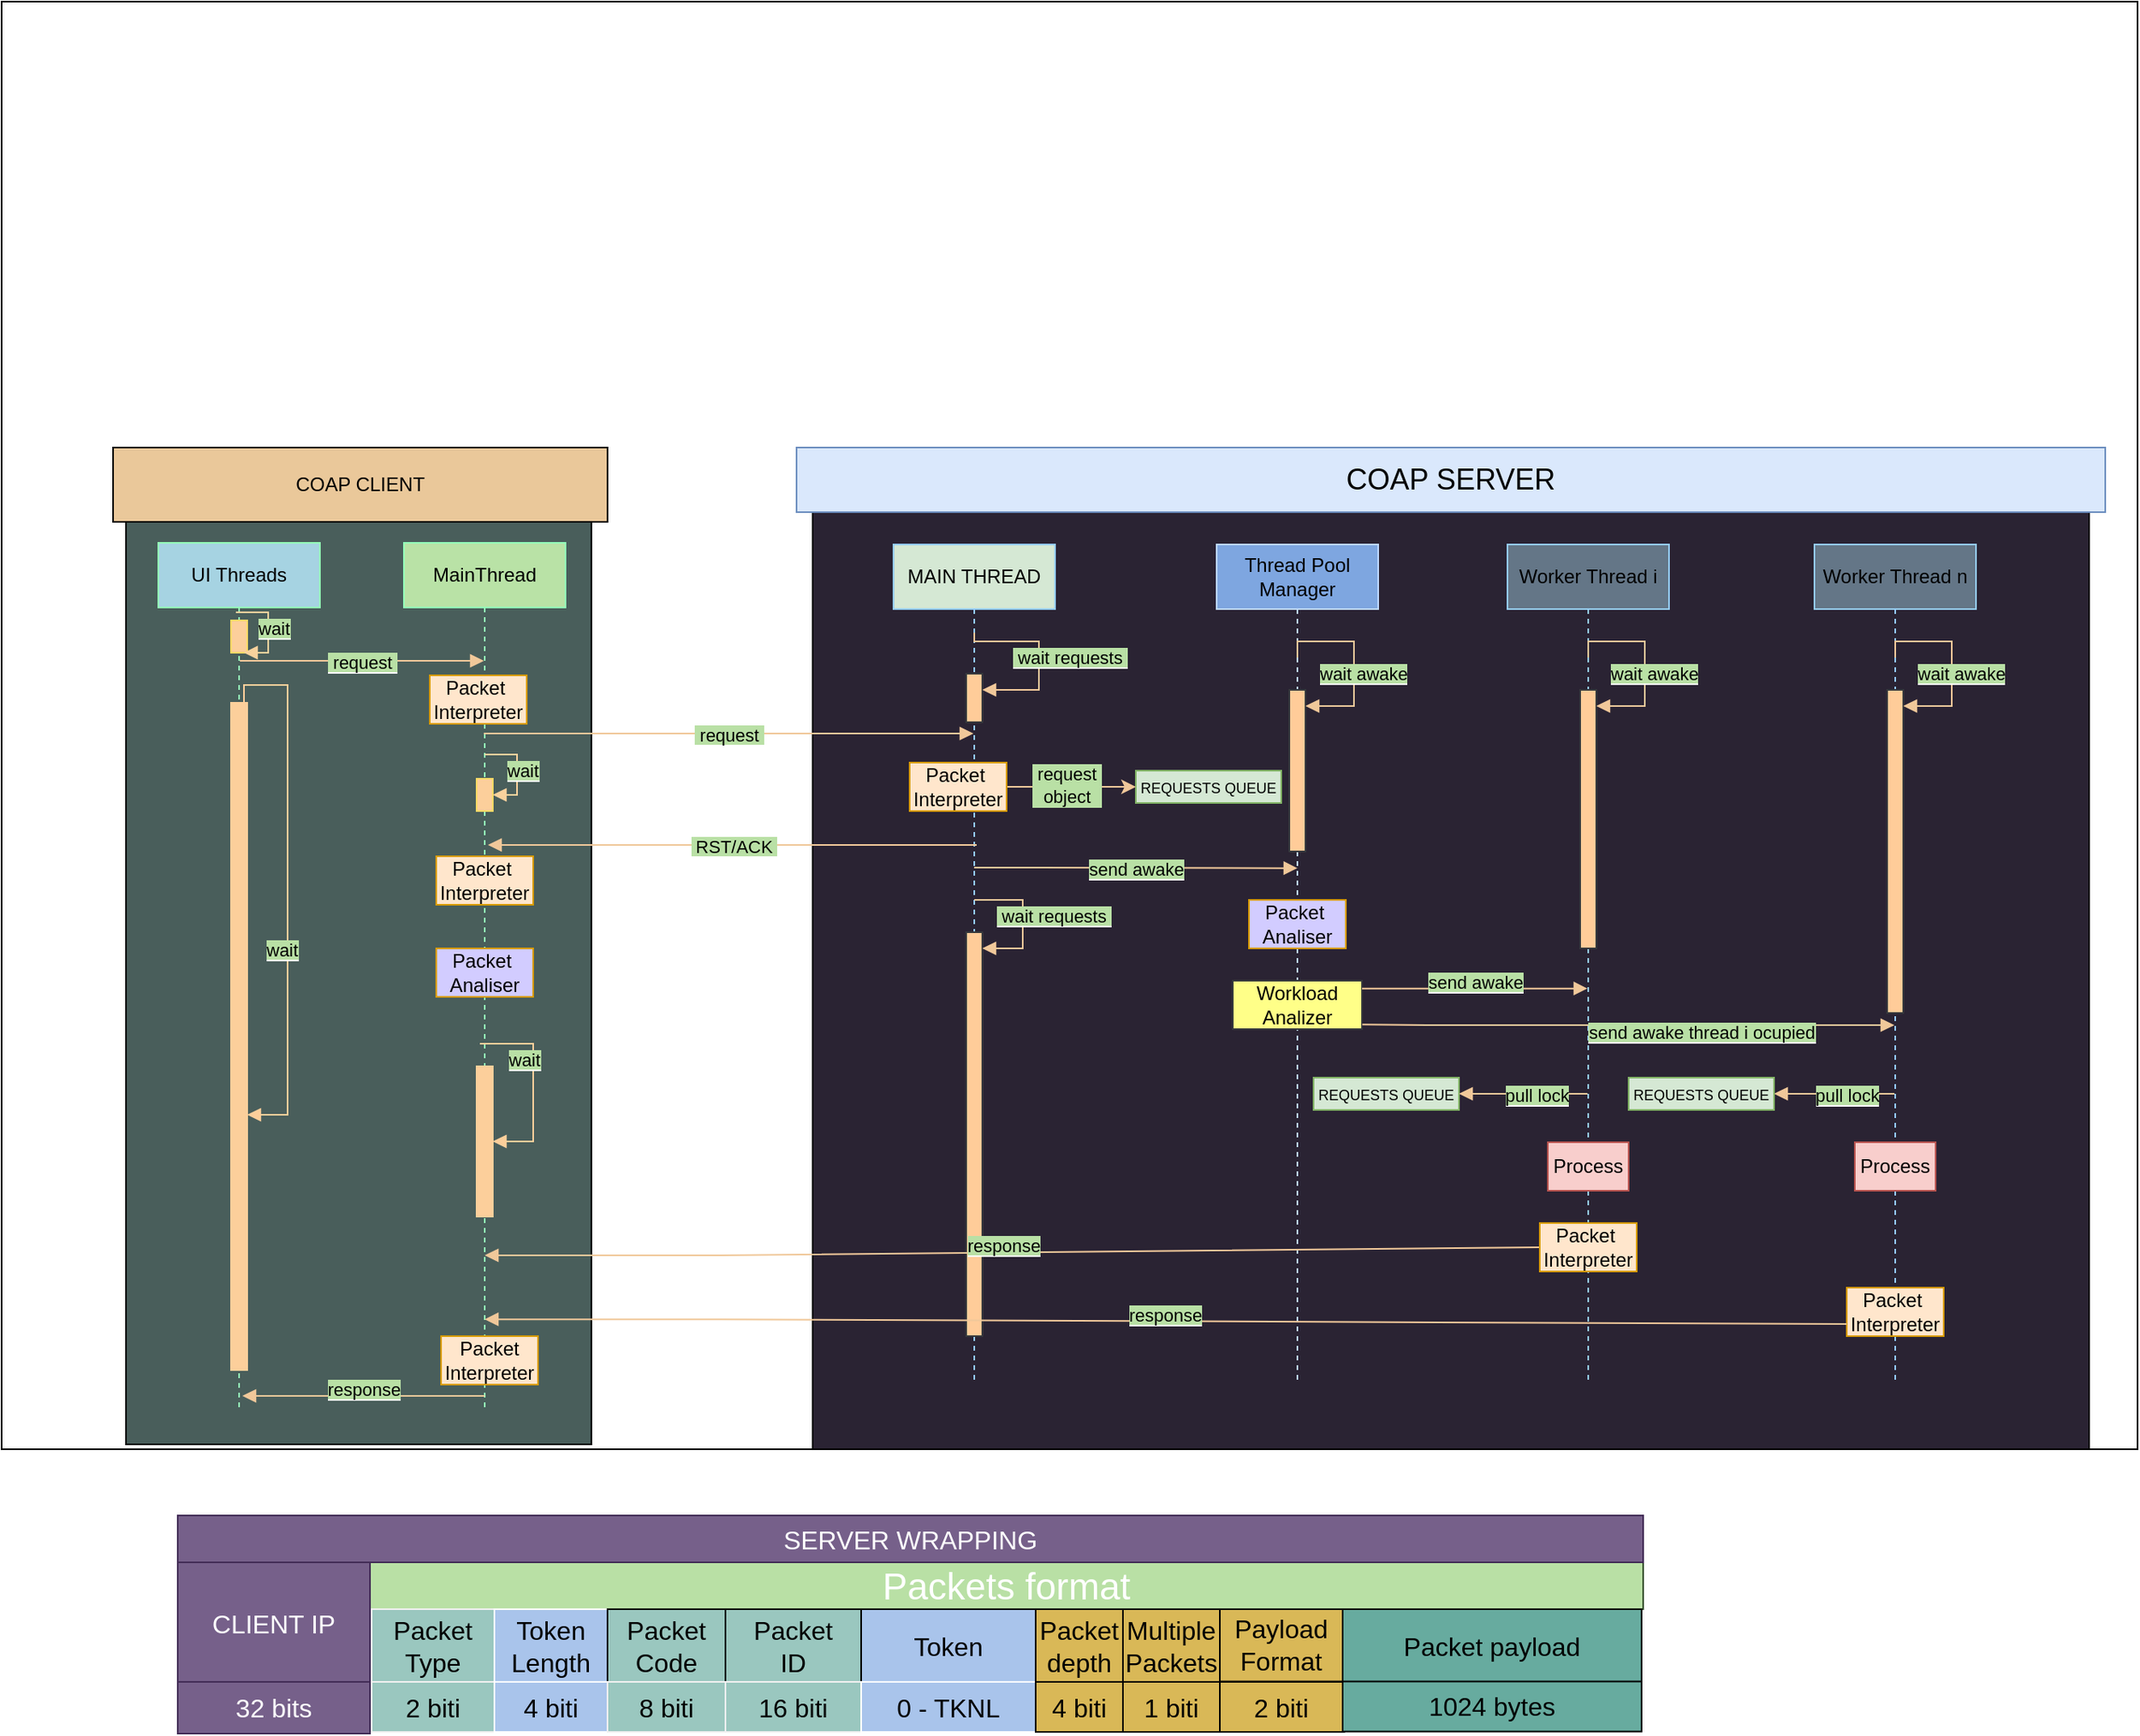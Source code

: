 <mxfile version="22.0.3" type="device">
  <diagram name="Page-1" id="2YBvvXClWsGukQMizWep">
    <mxGraphModel dx="2045" dy="1794" grid="0" gridSize="10" guides="1" tooltips="1" connect="1" arrows="1" fold="1" page="1" pageScale="1" pageWidth="850" pageHeight="1100" math="0" shadow="0">
      <root>
        <mxCell id="0" />
        <mxCell id="1" parent="0" />
        <mxCell id="6kbEfd7pB--qjmriXDOf-19" value="" style="rounded=0;whiteSpace=wrap;html=1;" parent="1" vertex="1">
          <mxGeometry x="-366" y="-163" width="1322" height="896" as="geometry" />
        </mxCell>
        <mxCell id="bfkDFO_SThVbLGaq-HxU-64" value="" style="html=1;whiteSpace=wrap;fillColor=#495E5B;" parent="1" vertex="1">
          <mxGeometry x="-289" y="153" width="288" height="577" as="geometry" />
        </mxCell>
        <mxCell id="bfkDFO_SThVbLGaq-HxU-4" value="" style="rounded=0;whiteSpace=wrap;html=1;fillColor=#2A2333;strokeColor=default;" parent="1" vertex="1">
          <mxGeometry x="136" y="113" width="790" height="620" as="geometry" />
        </mxCell>
        <mxCell id="bfkDFO_SThVbLGaq-HxU-5" value="&lt;font color=&quot;#030303&quot; style=&quot;font-size: 18px;&quot;&gt;COAP SERVER&lt;/font&gt;" style="rounded=0;whiteSpace=wrap;html=1;fillColor=#dae8fc;strokeColor=#6c8ebf;" parent="1" vertex="1">
          <mxGeometry x="126" y="113" width="810" height="40" as="geometry" />
        </mxCell>
        <mxCell id="bfkDFO_SThVbLGaq-HxU-9" value="MAIN THREAD" style="shape=umlLifeline;perimeter=lifelinePerimeter;whiteSpace=wrap;html=1;container=1;dropTarget=0;collapsible=0;recursiveResize=0;outlineConnect=0;portConstraint=eastwest;newEdgeStyle={&quot;curved&quot;:0,&quot;rounded&quot;:0};fillColor=#D5E8D4;strokeColor=#95CCFF;fontColor=#000000;" parent="1" vertex="1">
          <mxGeometry x="186" y="173" width="100" height="520" as="geometry" />
        </mxCell>
        <mxCell id="bfkDFO_SThVbLGaq-HxU-12" value="" style="html=1;points=[[0,0,0,0,5],[0,1,0,0,-5],[1,0,0,0,5],[1,1,0,0,-5]];perimeter=orthogonalPerimeter;outlineConnect=0;targetShapes=umlLifeline;portConstraint=eastwest;newEdgeStyle={&quot;curved&quot;:0,&quot;rounded&quot;:0};fillColor=#ffcc99;strokeColor=#36393d;" parent="bfkDFO_SThVbLGaq-HxU-9" vertex="1">
          <mxGeometry x="45" y="80" width="10" height="30" as="geometry" />
        </mxCell>
        <mxCell id="bfkDFO_SThVbLGaq-HxU-13" value="&lt;span style=&quot;background-color: rgb(185, 224, 165);&quot;&gt;&lt;font color=&quot;#000000&quot;&gt;&amp;nbsp;wait requests&amp;nbsp;&lt;/font&gt;&lt;/span&gt;" style="html=1;align=left;spacingLeft=2;endArrow=block;rounded=0;edgeStyle=orthogonalEdgeStyle;curved=0;rounded=0;exitX=0.5;exitY=0.105;exitDx=0;exitDy=0;exitPerimeter=0;strokeColor=#F0C89A;" parent="bfkDFO_SThVbLGaq-HxU-9" source="bfkDFO_SThVbLGaq-HxU-9" target="bfkDFO_SThVbLGaq-HxU-12" edge="1">
          <mxGeometry x="-0.54" y="-10" relative="1" as="geometry">
            <mxPoint x="60" y="60" as="sourcePoint" />
            <Array as="points">
              <mxPoint x="90" y="60" />
              <mxPoint x="90" y="90" />
            </Array>
            <mxPoint as="offset" />
          </mxGeometry>
        </mxCell>
        <mxCell id="bfkDFO_SThVbLGaq-HxU-59" value="" style="html=1;points=[[0,0,0,0,5],[0,1,0,0,-5],[1,0,0,0,5],[1,1,0,0,-5]];perimeter=orthogonalPerimeter;outlineConnect=0;targetShapes=umlLifeline;portConstraint=eastwest;newEdgeStyle={&quot;curved&quot;:0,&quot;rounded&quot;:0};fillColor=#ffcc99;strokeColor=#36393d;" parent="bfkDFO_SThVbLGaq-HxU-9" vertex="1">
          <mxGeometry x="45" y="240" width="10" height="250" as="geometry" />
        </mxCell>
        <mxCell id="bfkDFO_SThVbLGaq-HxU-60" value="&lt;span style=&quot;background-color: rgb(185, 224, 165);&quot;&gt;&lt;font color=&quot;#000000&quot;&gt;&amp;nbsp;wait requests&amp;nbsp;&lt;/font&gt;&lt;/span&gt;" style="html=1;align=left;spacingLeft=2;endArrow=block;rounded=0;edgeStyle=orthogonalEdgeStyle;curved=0;rounded=0;fillColor=#ffcc99;strokeColor=#F0C89A;" parent="bfkDFO_SThVbLGaq-HxU-9" target="bfkDFO_SThVbLGaq-HxU-59" edge="1">
          <mxGeometry x="-0.765" y="-10" relative="1" as="geometry">
            <mxPoint x="50" y="220" as="sourcePoint" />
            <Array as="points">
              <mxPoint x="80" y="250" />
            </Array>
            <mxPoint as="offset" />
          </mxGeometry>
        </mxCell>
        <mxCell id="bfkDFO_SThVbLGaq-HxU-15" value="&lt;font color=&quot;#000000&quot;&gt;MainThread&lt;/font&gt;" style="shape=umlLifeline;perimeter=lifelinePerimeter;whiteSpace=wrap;html=1;container=1;dropTarget=0;collapsible=0;recursiveResize=0;outlineConnect=0;portConstraint=eastwest;newEdgeStyle={&quot;curved&quot;:0,&quot;rounded&quot;:0};fillColor=#b9e2a6;strokeColor=#94ffb8;" parent="1" vertex="1">
          <mxGeometry x="-117" y="172" width="100" height="538" as="geometry" />
        </mxCell>
        <mxCell id="bfkDFO_SThVbLGaq-HxU-68" value="" style="html=1;points=[[0,0,0,0,5],[0,1,0,0,-5],[1,0,0,0,5],[1,1,0,0,-5]];perimeter=orthogonalPerimeter;outlineConnect=0;targetShapes=umlLifeline;portConstraint=eastwest;newEdgeStyle={&quot;curved&quot;:0,&quot;rounded&quot;:0};strokeColor=#fccf9b;fillColor=#fccf9b;" parent="bfkDFO_SThVbLGaq-HxU-15" vertex="1">
          <mxGeometry x="45" y="324" width="10" height="93" as="geometry" />
        </mxCell>
        <mxCell id="bfkDFO_SThVbLGaq-HxU-69" value="&lt;span style=&quot;background-color: rgb(185, 224, 165);&quot;&gt;&lt;font color=&quot;#000000&quot;&gt;wait&lt;/font&gt;&lt;/span&gt;" style="html=1;align=left;spacingLeft=2;endArrow=block;rounded=0;edgeStyle=orthogonalEdgeStyle;curved=0;rounded=0;strokeColor=#fccf9b;" parent="bfkDFO_SThVbLGaq-HxU-15" target="bfkDFO_SThVbLGaq-HxU-68" edge="1">
          <mxGeometry x="-0.765" y="-10" relative="1" as="geometry">
            <mxPoint x="47" y="310" as="sourcePoint" />
            <Array as="points">
              <mxPoint x="50" y="310" />
              <mxPoint x="80" y="310" />
              <mxPoint x="80" y="410" />
            </Array>
            <mxPoint as="offset" />
          </mxGeometry>
        </mxCell>
        <mxCell id="bfkDFO_SThVbLGaq-HxU-16" value="&lt;span style=&quot;background-color: rgb(185, 224, 165);&quot;&gt;&lt;font color=&quot;#000000&quot;&gt;&amp;nbsp;request&amp;nbsp;&lt;/font&gt;&lt;/span&gt;" style="html=1;verticalAlign=bottom;endArrow=block;curved=0;rounded=0;strokeColor=#F0C89A;" parent="1" edge="1">
          <mxGeometry x="0.002" y="-10" width="80" relative="1" as="geometry">
            <mxPoint x="-67.553" y="290" as="sourcePoint" />
            <mxPoint x="235.5" y="290" as="targetPoint" />
            <Array as="points">
              <mxPoint x="-1" y="290" />
              <mxPoint x="39" y="290" />
            </Array>
            <mxPoint as="offset" />
          </mxGeometry>
        </mxCell>
        <mxCell id="bfkDFO_SThVbLGaq-HxU-18" value="&lt;font style=&quot;font-size: 9px;&quot;&gt;REQUESTS QUEUE&lt;/font&gt;" style="rounded=0;whiteSpace=wrap;html=1;fillColor=#d5e8d4;strokeColor=#82b366;fontColor=#000000;" parent="1" vertex="1">
          <mxGeometry x="336" y="313" width="90" height="20" as="geometry" />
        </mxCell>
        <mxCell id="bfkDFO_SThVbLGaq-HxU-21" value="&lt;font color=&quot;#000000&quot;&gt;Thread Pool&lt;br&gt;Manager&lt;/font&gt;" style="shape=umlLifeline;perimeter=lifelinePerimeter;whiteSpace=wrap;html=1;container=1;dropTarget=0;collapsible=0;recursiveResize=0;outlineConnect=0;portConstraint=eastwest;newEdgeStyle={&quot;curved&quot;:0,&quot;rounded&quot;:0};fillColor=#7EA6E0;fontColor=#ffffff;strokeColor=#bdd8ff;" parent="1" vertex="1">
          <mxGeometry x="386" y="173" width="100" height="520" as="geometry" />
        </mxCell>
        <mxCell id="bfkDFO_SThVbLGaq-HxU-24" value="" style="html=1;points=[[0,0,0,0,5],[0,1,0,0,-5],[1,0,0,0,5],[1,1,0,0,-5]];perimeter=orthogonalPerimeter;outlineConnect=0;targetShapes=umlLifeline;portConstraint=eastwest;newEdgeStyle={&quot;curved&quot;:0,&quot;rounded&quot;:0};fillColor=#ffcc99;strokeColor=#36393d;" parent="bfkDFO_SThVbLGaq-HxU-21" vertex="1">
          <mxGeometry x="45" y="90" width="10" height="100" as="geometry" />
        </mxCell>
        <mxCell id="bfkDFO_SThVbLGaq-HxU-25" value="&lt;font style=&quot;background-color: rgb(185, 224, 165);&quot; color=&quot;#000000&quot;&gt;wait awake&lt;/font&gt;" style="html=1;align=left;spacingLeft=2;endArrow=block;rounded=0;edgeStyle=orthogonalEdgeStyle;curved=0;rounded=0;fillColor=#ffcc99;strokeColor=#F0C89A;" parent="bfkDFO_SThVbLGaq-HxU-21" target="bfkDFO_SThVbLGaq-HxU-24" edge="1">
          <mxGeometry x="-1" y="-14" relative="1" as="geometry">
            <mxPoint x="50" y="70" as="sourcePoint" />
            <Array as="points">
              <mxPoint x="50" y="60" />
              <mxPoint x="85" y="60" />
              <mxPoint x="85" y="100" />
            </Array>
            <mxPoint x="-4" y="10" as="offset" />
          </mxGeometry>
        </mxCell>
        <mxCell id="bfkDFO_SThVbLGaq-HxU-23" value="&lt;span style=&quot;background-color: rgb(185, 224, 165);&quot;&gt;&lt;font color=&quot;#000000&quot;&gt;send awake&lt;/font&gt;&lt;/span&gt;" style="html=1;verticalAlign=bottom;endArrow=block;rounded=0;entryX=0.5;entryY=0.306;entryDx=0;entryDy=0;entryPerimeter=0;fillColor=#ffcc99;strokeColor=#F0C89A;" parent="1" edge="1">
          <mxGeometry x="0.001" y="-10" width="80" relative="1" as="geometry">
            <mxPoint x="235.929" y="373" as="sourcePoint" />
            <mxPoint x="436" y="373.36" as="targetPoint" />
            <Array as="points">
              <mxPoint x="276" y="373" />
            </Array>
            <mxPoint as="offset" />
          </mxGeometry>
        </mxCell>
        <mxCell id="bfkDFO_SThVbLGaq-HxU-27" value="Workload&lt;br&gt;Analizer" style="html=1;whiteSpace=wrap;fillColor=#ffff88;strokeColor=#36393d;fontColor=#000000;" parent="1" vertex="1">
          <mxGeometry x="396" y="443" width="80" height="30" as="geometry" />
        </mxCell>
        <mxCell id="bfkDFO_SThVbLGaq-HxU-28" value="&lt;font color=&quot;#000000&quot;&gt;Worker Thread i&lt;/font&gt;" style="shape=umlLifeline;perimeter=lifelinePerimeter;whiteSpace=wrap;html=1;container=1;dropTarget=0;collapsible=0;recursiveResize=0;outlineConnect=0;portConstraint=eastwest;newEdgeStyle={&quot;curved&quot;:0,&quot;rounded&quot;:0};fillColor=#647687;fontColor=#ffffff;strokeColor=#95CCFF;" parent="1" vertex="1">
          <mxGeometry x="566" y="173" width="100" height="520" as="geometry" />
        </mxCell>
        <mxCell id="bfkDFO_SThVbLGaq-HxU-33" value="" style="html=1;points=[[0,0,0,0,5],[0,1,0,0,-5],[1,0,0,0,5],[1,1,0,0,-5]];perimeter=orthogonalPerimeter;outlineConnect=0;targetShapes=umlLifeline;portConstraint=eastwest;newEdgeStyle={&quot;curved&quot;:0,&quot;rounded&quot;:0};fillColor=#ffcc99;strokeColor=#36393d;" parent="bfkDFO_SThVbLGaq-HxU-28" vertex="1">
          <mxGeometry x="45" y="90" width="10" height="160" as="geometry" />
        </mxCell>
        <mxCell id="bfkDFO_SThVbLGaq-HxU-34" value="&lt;font style=&quot;background-color: rgb(185, 224, 165);&quot; color=&quot;#000000&quot;&gt;wait awake&lt;/font&gt;" style="html=1;align=left;spacingLeft=2;endArrow=block;rounded=0;edgeStyle=orthogonalEdgeStyle;curved=0;rounded=0;strokeColor=#F0C89A;" parent="bfkDFO_SThVbLGaq-HxU-28" target="bfkDFO_SThVbLGaq-HxU-33" edge="1">
          <mxGeometry x="-1" y="-14" relative="1" as="geometry">
            <mxPoint x="50" y="70" as="sourcePoint" />
            <Array as="points">
              <mxPoint x="50" y="70" />
              <mxPoint x="50" y="60" />
              <mxPoint x="85" y="60" />
              <mxPoint x="85" y="100" />
            </Array>
            <mxPoint x="-4" y="10" as="offset" />
          </mxGeometry>
        </mxCell>
        <mxCell id="bfkDFO_SThVbLGaq-HxU-31" value="&lt;font style=&quot;background-color: rgb(185, 224, 165);&quot; color=&quot;#000000&quot;&gt;send awake&lt;/font&gt;" style="html=1;verticalAlign=bottom;endArrow=block;curved=0;rounded=0;strokeColor=#F0C89A;" parent="1" edge="1">
          <mxGeometry x="0.006" y="-5" width="80" relative="1" as="geometry">
            <mxPoint x="476" y="447.82" as="sourcePoint" />
            <mxPoint x="615.5" y="447.82" as="targetPoint" />
            <Array as="points">
              <mxPoint x="506" y="447.82" />
              <mxPoint x="596" y="447.82" />
            </Array>
            <mxPoint as="offset" />
          </mxGeometry>
        </mxCell>
        <mxCell id="bfkDFO_SThVbLGaq-HxU-32" value="&lt;font style=&quot;font-size: 9px;&quot;&gt;REQUESTS QUEUE&lt;/font&gt;" style="rounded=0;whiteSpace=wrap;html=1;fillColor=#d5e8d4;strokeColor=#82b366;fontColor=#000000;" parent="1" vertex="1">
          <mxGeometry x="446" y="503" width="90" height="20" as="geometry" />
        </mxCell>
        <mxCell id="bfkDFO_SThVbLGaq-HxU-35" value="&lt;font style=&quot;background-color: rgb(185, 224, 165);&quot; color=&quot;#000000&quot;&gt;pull lock&lt;/font&gt;" style="html=1;verticalAlign=bottom;endArrow=block;curved=0;rounded=0;entryX=1;entryY=0.5;entryDx=0;entryDy=0;strokeColor=#F0C89A;" parent="1" source="bfkDFO_SThVbLGaq-HxU-28" target="bfkDFO_SThVbLGaq-HxU-32" edge="1">
          <mxGeometry x="-0.212" y="10" width="80" relative="1" as="geometry">
            <mxPoint x="346" y="403" as="sourcePoint" />
            <mxPoint x="426" y="403" as="targetPoint" />
            <mxPoint as="offset" />
          </mxGeometry>
        </mxCell>
        <mxCell id="bfkDFO_SThVbLGaq-HxU-36" value="Process" style="html=1;whiteSpace=wrap;fillColor=#f8cecc;strokeColor=#b85450;fontColor=#000000;" parent="1" vertex="1">
          <mxGeometry x="591" y="543" width="50" height="30" as="geometry" />
        </mxCell>
        <mxCell id="bfkDFO_SThVbLGaq-HxU-38" value="" style="edgeStyle=orthogonalEdgeStyle;rounded=0;orthogonalLoop=1;jettySize=auto;html=1;strokeColor=#F0C89A;exitX=1;exitY=0.5;exitDx=0;exitDy=0;" parent="1" source="bfkDFO_SThVbLGaq-HxU-56" target="bfkDFO_SThVbLGaq-HxU-18" edge="1">
          <mxGeometry relative="1" as="geometry">
            <mxPoint x="266" y="323" as="sourcePoint" />
          </mxGeometry>
        </mxCell>
        <mxCell id="bfkDFO_SThVbLGaq-HxU-39" value="&amp;nbsp;request&amp;nbsp;&lt;br&gt;&lt;span style=&quot;&quot;&gt;object&lt;/span&gt;" style="edgeLabel;html=1;align=center;verticalAlign=middle;resizable=0;points=[];labelBackgroundColor=#B9E0A5;fontColor=#000000;" parent="bfkDFO_SThVbLGaq-HxU-38" vertex="1" connectable="0">
          <mxGeometry x="-0.092" y="1" relative="1" as="geometry">
            <mxPoint as="offset" />
          </mxGeometry>
        </mxCell>
        <mxCell id="bfkDFO_SThVbLGaq-HxU-40" value="&lt;span style=&quot;background-color: rgb(185, 224, 165);&quot;&gt;&lt;font color=&quot;#000000&quot;&gt;&amp;nbsp;RST/ACK&amp;nbsp;&lt;/font&gt;&lt;/span&gt;" style="html=1;verticalAlign=bottom;endArrow=block;curved=0;rounded=0;strokeColor=#F0C89A;" parent="1" edge="1">
          <mxGeometry x="-0.004" y="10" width="80" relative="1" as="geometry">
            <mxPoint x="237.5" y="359" as="sourcePoint" />
            <mxPoint x="-65" y="359" as="targetPoint" />
            <mxPoint as="offset" />
          </mxGeometry>
        </mxCell>
        <mxCell id="bfkDFO_SThVbLGaq-HxU-45" value="&lt;span style=&quot;background-color: rgb(185, 224, 165);&quot;&gt;&lt;font color=&quot;#000000&quot;&gt;response&lt;/font&gt;&lt;/span&gt;" style="html=1;verticalAlign=bottom;endArrow=block;curved=0;rounded=0;exitX=0;exitY=0.5;exitDx=0;exitDy=0;strokeColor=#F0C89A;" parent="1" source="bfkDFO_SThVbLGaq-HxU-55" target="bfkDFO_SThVbLGaq-HxU-15" edge="1">
          <mxGeometry x="0.018" y="5" width="80" relative="1" as="geometry">
            <mxPoint x="558.5" y="608" as="sourcePoint" />
            <mxPoint x="-60" y="613" as="targetPoint" />
            <Array as="points">
              <mxPoint x="79" y="613" />
            </Array>
            <mxPoint as="offset" />
          </mxGeometry>
        </mxCell>
        <mxCell id="bfkDFO_SThVbLGaq-HxU-46" value="Worker Thread n" style="shape=umlLifeline;perimeter=lifelinePerimeter;whiteSpace=wrap;html=1;container=1;dropTarget=0;collapsible=0;recursiveResize=0;outlineConnect=0;portConstraint=eastwest;newEdgeStyle={&quot;curved&quot;:0,&quot;rounded&quot;:0};fillColor=#647687;fontColor=#000000;strokeColor=#95CBFF;" parent="1" vertex="1">
          <mxGeometry x="756" y="173" width="100" height="520" as="geometry" />
        </mxCell>
        <mxCell id="bfkDFO_SThVbLGaq-HxU-47" value="" style="html=1;points=[[0,0,0,0,5],[0,1,0,0,-5],[1,0,0,0,5],[1,1,0,0,-5]];perimeter=orthogonalPerimeter;outlineConnect=0;targetShapes=umlLifeline;portConstraint=eastwest;newEdgeStyle={&quot;curved&quot;:0,&quot;rounded&quot;:0};fillColor=#ffcc99;strokeColor=#36393d;" parent="bfkDFO_SThVbLGaq-HxU-46" vertex="1">
          <mxGeometry x="45" y="90" width="10" height="200" as="geometry" />
        </mxCell>
        <mxCell id="bfkDFO_SThVbLGaq-HxU-48" value="&lt;font style=&quot;background-color: rgb(185, 224, 165);&quot; color=&quot;#000000&quot;&gt;wait awake&lt;/font&gt;" style="html=1;align=left;spacingLeft=2;endArrow=block;rounded=0;edgeStyle=orthogonalEdgeStyle;curved=0;rounded=0;strokeColor=#F0C89A;" parent="bfkDFO_SThVbLGaq-HxU-46" target="bfkDFO_SThVbLGaq-HxU-47" edge="1">
          <mxGeometry x="-1" y="-14" relative="1" as="geometry">
            <mxPoint x="50" y="70" as="sourcePoint" />
            <Array as="points">
              <mxPoint x="50" y="70" />
              <mxPoint x="50" y="60" />
              <mxPoint x="85" y="60" />
              <mxPoint x="85" y="100" />
            </Array>
            <mxPoint x="-4" y="10" as="offset" />
          </mxGeometry>
        </mxCell>
        <mxCell id="bfkDFO_SThVbLGaq-HxU-49" value="&lt;span style=&quot;background-color: rgb(185, 224, 165);&quot;&gt;&lt;font color=&quot;#000000&quot;&gt;pull lock&lt;/font&gt;&lt;/span&gt;" style="html=1;verticalAlign=bottom;endArrow=block;curved=0;rounded=0;entryX=1;entryY=0.5;entryDx=0;entryDy=0;strokeColor=#F0C89A;" parent="1" source="bfkDFO_SThVbLGaq-HxU-46" target="bfkDFO_SThVbLGaq-HxU-52" edge="1">
          <mxGeometry x="-0.212" y="10" width="80" relative="1" as="geometry">
            <mxPoint x="536" y="403" as="sourcePoint" />
            <mxPoint x="756" y="513" as="targetPoint" />
            <mxPoint as="offset" />
          </mxGeometry>
        </mxCell>
        <mxCell id="bfkDFO_SThVbLGaq-HxU-51" value="Packet&amp;nbsp;&lt;br&gt;Interpreter" style="html=1;whiteSpace=wrap;fillColor=#ffe6cc;strokeColor=#d79b00;fontColor=#000000;" parent="1" vertex="1">
          <mxGeometry x="776" y="633" width="60" height="30" as="geometry" />
        </mxCell>
        <mxCell id="bfkDFO_SThVbLGaq-HxU-52" value="&lt;font style=&quot;font-size: 9px;&quot;&gt;REQUESTS QUEUE&lt;/font&gt;" style="rounded=0;whiteSpace=wrap;html=1;fillColor=#d5e8d4;strokeColor=#82b366;fontColor=#000000;" parent="1" vertex="1">
          <mxGeometry x="641" y="503" width="90" height="20" as="geometry" />
        </mxCell>
        <mxCell id="bfkDFO_SThVbLGaq-HxU-53" value="&lt;span style=&quot;background-color: rgb(185, 224, 165);&quot;&gt;&lt;font color=&quot;#000000&quot;&gt;response&lt;/font&gt;&lt;/span&gt;" style="html=1;verticalAlign=bottom;endArrow=block;curved=0;rounded=0;strokeColor=#F0C89A;exitX=0;exitY=0.75;exitDx=0;exitDy=0;" parent="1" source="bfkDFO_SThVbLGaq-HxU-51" target="bfkDFO_SThVbLGaq-HxU-15" edge="1">
          <mxGeometry y="5" width="80" relative="1" as="geometry">
            <mxPoint x="719" y="653" as="sourcePoint" />
            <mxPoint x="-58" y="653" as="targetPoint" />
            <Array as="points">
              <mxPoint x="79.5" y="652.62" />
            </Array>
            <mxPoint as="offset" />
          </mxGeometry>
        </mxCell>
        <mxCell id="bfkDFO_SThVbLGaq-HxU-54" value="&lt;span style=&quot;background-color: rgb(185, 224, 165);&quot;&gt;&lt;font color=&quot;#000000&quot;&gt;send awake thread i ocupied&lt;/font&gt;&lt;/span&gt;" style="html=1;verticalAlign=bottom;endArrow=block;curved=0;rounded=0;exitX=1.002;exitY=0.905;exitDx=0;exitDy=0;exitPerimeter=0;strokeColor=#F0C89A;" parent="1" source="bfkDFO_SThVbLGaq-HxU-27" edge="1">
          <mxGeometry x="0.274" y="-13" width="80" relative="1" as="geometry">
            <mxPoint x="486" y="471" as="sourcePoint" />
            <mxPoint x="805.5" y="470.5" as="targetPoint" />
            <Array as="points">
              <mxPoint x="516" y="470.5" />
              <mxPoint x="556" y="470.5" />
              <mxPoint x="606" y="470.5" />
            </Array>
            <mxPoint as="offset" />
          </mxGeometry>
        </mxCell>
        <mxCell id="bfkDFO_SThVbLGaq-HxU-55" value="Packet&amp;nbsp;&lt;br&gt;Interpreter" style="html=1;whiteSpace=wrap;fillColor=#ffe6cc;strokeColor=#d79b00;fontColor=#000000;" parent="1" vertex="1">
          <mxGeometry x="586" y="593" width="60" height="30" as="geometry" />
        </mxCell>
        <mxCell id="bfkDFO_SThVbLGaq-HxU-56" value="Packet&amp;nbsp;&lt;br&gt;Interpreter" style="html=1;whiteSpace=wrap;fillColor=#ffe6cc;strokeColor=#d79b00;fontColor=#000000;" parent="1" vertex="1">
          <mxGeometry x="196" y="308" width="60" height="30" as="geometry" />
        </mxCell>
        <mxCell id="bfkDFO_SThVbLGaq-HxU-57" value="Process" style="html=1;whiteSpace=wrap;fillColor=#f8cecc;strokeColor=#b85450;fontColor=#000000;" parent="1" vertex="1">
          <mxGeometry x="781" y="543" width="50" height="30" as="geometry" />
        </mxCell>
        <mxCell id="bfkDFO_SThVbLGaq-HxU-65" value="" style="html=1;points=[[0,0,0,0,5],[0,1,0,0,-5],[1,0,0,0,5],[1,1,0,0,-5]];perimeter=orthogonalPerimeter;outlineConnect=0;targetShapes=umlLifeline;portConstraint=eastwest;newEdgeStyle={&quot;curved&quot;:0,&quot;rounded&quot;:0};strokeColor=#FFD966;fillColor=#fccf9b;" parent="1" vertex="1">
          <mxGeometry x="-72" y="318" width="10" height="20" as="geometry" />
        </mxCell>
        <mxCell id="bfkDFO_SThVbLGaq-HxU-66" value="&lt;font style=&quot;background-color: rgb(185, 224, 165);&quot; color=&quot;#000000&quot;&gt;wait&lt;/font&gt;" style="html=1;align=left;spacingLeft=2;endArrow=block;rounded=0;edgeStyle=orthogonalEdgeStyle;curved=0;rounded=0;strokeColor=#f9d29d;" parent="1" target="bfkDFO_SThVbLGaq-HxU-65" edge="1">
          <mxGeometry y="-10" relative="1" as="geometry">
            <mxPoint x="-67" y="303" as="sourcePoint" />
            <Array as="points">
              <mxPoint x="-47" y="303" />
              <mxPoint x="-47" y="328" />
            </Array>
            <mxPoint as="offset" />
          </mxGeometry>
        </mxCell>
        <mxCell id="NXG5TVBwu8Oyc2Any5oV-1" value="&lt;font style=&quot;font-size: 23px;&quot;&gt;Packets format&lt;/font&gt;" style="rounded=0;whiteSpace=wrap;html=1;fillColor=#B9E0A5;strokeColor=#3A5431;fontColor=#ffffff;fontSize=16;" parent="1" vertex="1">
          <mxGeometry x="-138" y="803" width="788" height="29" as="geometry" />
        </mxCell>
        <mxCell id="NXG5TVBwu8Oyc2Any5oV-2" value="Packet&lt;br style=&quot;font-size: 16px;&quot;&gt;Type" style="rounded=0;whiteSpace=wrap;html=1;fillColor=#9AC7BF;strokeColor=#F0F0F0;fontSize=16;" parent="1" vertex="1">
          <mxGeometry x="-137" y="832" width="76" height="45" as="geometry" />
        </mxCell>
        <mxCell id="NXG5TVBwu8Oyc2Any5oV-3" value="Token&lt;br style=&quot;font-size: 16px;&quot;&gt;Length" style="rounded=0;whiteSpace=wrap;html=1;strokeColor=#FFFFFF;fillColor=#A9C4EB;fontSize=16;" parent="1" vertex="1">
          <mxGeometry x="-61" y="832" width="70" height="45" as="geometry" />
        </mxCell>
        <mxCell id="NXG5TVBwu8Oyc2Any5oV-4" value="Packet&lt;br style=&quot;font-size: 16px;&quot;&gt;Code" style="rounded=0;whiteSpace=wrap;html=1;fillColor=#9AC7BF;fontSize=16;" parent="1" vertex="1">
          <mxGeometry x="9" y="832" width="73" height="45" as="geometry" />
        </mxCell>
        <mxCell id="NXG5TVBwu8Oyc2Any5oV-5" value="Packet&lt;br&gt;ID" style="rounded=0;whiteSpace=wrap;html=1;fillColor=#9AC7BF;fontSize=16;" parent="1" vertex="1">
          <mxGeometry x="82" y="832" width="84" height="45" as="geometry" />
        </mxCell>
        <mxCell id="NXG5TVBwu8Oyc2Any5oV-6" value="Token" style="rounded=0;whiteSpace=wrap;html=1;fillColor=#A9C4EB;fontSize=16;" parent="1" vertex="1">
          <mxGeometry x="166" y="832" width="108" height="45" as="geometry" />
        </mxCell>
        <mxCell id="NXG5TVBwu8Oyc2Any5oV-8" value="Payload&lt;br&gt;Format" style="rounded=0;whiteSpace=wrap;html=1;fillColor=#D9B857;fontSize=16;" parent="1" vertex="1">
          <mxGeometry x="388" y="832" width="76" height="44.75" as="geometry" />
        </mxCell>
        <mxCell id="NXG5TVBwu8Oyc2Any5oV-9" value="Packet payload" style="rounded=0;whiteSpace=wrap;html=1;fillColor=#67AB9F;fontSize=16;" parent="1" vertex="1">
          <mxGeometry x="464" y="832" width="185" height="45" as="geometry" />
        </mxCell>
        <mxCell id="NXG5TVBwu8Oyc2Any5oV-10" value="2 biti" style="rounded=0;whiteSpace=wrap;html=1;fillColor=#9AC7BF;strokeColor=#F0F0F0;fontSize=16;" parent="1" vertex="1">
          <mxGeometry x="-137" y="877" width="76" height="31" as="geometry" />
        </mxCell>
        <mxCell id="NXG5TVBwu8Oyc2Any5oV-11" value="4 biti" style="rounded=0;whiteSpace=wrap;html=1;strokeColor=#FFFFFF;fillColor=#A9C4EB;fontSize=16;" parent="1" vertex="1">
          <mxGeometry x="-61" y="877" width="70" height="31" as="geometry" />
        </mxCell>
        <mxCell id="NXG5TVBwu8Oyc2Any5oV-12" value="8 biti" style="rounded=0;whiteSpace=wrap;html=1;fillColor=#9AC7BF;strokeColor=#F0F0F0;fontSize=16;" parent="1" vertex="1">
          <mxGeometry x="9" y="877" width="73" height="31" as="geometry" />
        </mxCell>
        <mxCell id="NXG5TVBwu8Oyc2Any5oV-13" value="16 biti" style="rounded=0;whiteSpace=wrap;html=1;fillColor=#9AC7BF;strokeColor=#F0F0F0;fontSize=16;" parent="1" vertex="1">
          <mxGeometry x="82" y="877" width="84" height="31" as="geometry" />
        </mxCell>
        <mxCell id="NXG5TVBwu8Oyc2Any5oV-14" value="0 - TKNL" style="rounded=0;whiteSpace=wrap;html=1;strokeColor=#FFFFFF;fillColor=#A9C4EB;fontSize=16;" parent="1" vertex="1">
          <mxGeometry x="166" y="877" width="108" height="31" as="geometry" />
        </mxCell>
        <mxCell id="NXG5TVBwu8Oyc2Any5oV-15" value="4 biti" style="rounded=0;whiteSpace=wrap;html=1;fillColor=#D9B857;fontSize=16;" parent="1" vertex="1">
          <mxGeometry x="274" y="877" width="54" height="31" as="geometry" />
        </mxCell>
        <mxCell id="NXG5TVBwu8Oyc2Any5oV-16" value="2 biti" style="rounded=0;whiteSpace=wrap;html=1;fillColor=#D9B857;fontSize=16;" parent="1" vertex="1">
          <mxGeometry x="387" y="877" width="78" height="31" as="geometry" />
        </mxCell>
        <mxCell id="NXG5TVBwu8Oyc2Any5oV-17" value="1024 bytes" style="rounded=0;whiteSpace=wrap;html=1;fillColor=#67AB9F;fontSize=16;" parent="1" vertex="1">
          <mxGeometry x="464" y="876.75" width="185" height="31" as="geometry" />
        </mxCell>
        <mxCell id="NXG5TVBwu8Oyc2Any5oV-19" value="Packet&lt;br&gt;depth" style="rounded=0;whiteSpace=wrap;html=1;fillColor=#D9B857;fontSize=16;" parent="1" vertex="1">
          <mxGeometry x="274" y="832" width="54" height="45" as="geometry" />
        </mxCell>
        <mxCell id="6kbEfd7pB--qjmriXDOf-2" value="Packet&amp;nbsp;&lt;br&gt;Interpreter" style="html=1;whiteSpace=wrap;fillColor=#ffe6cc;strokeColor=#d79b00;fontColor=#000000;" parent="1" vertex="1">
          <mxGeometry x="-97" y="366" width="60" height="30" as="geometry" />
        </mxCell>
        <mxCell id="6kbEfd7pB--qjmriXDOf-3" value="Packet&amp;nbsp;&lt;br&gt;Analiser" style="html=1;whiteSpace=wrap;fillColor=#d2ccff;strokeColor=#d79b00;fontColor=#000000;" parent="1" vertex="1">
          <mxGeometry x="-97" y="423" width="60" height="30" as="geometry" />
        </mxCell>
        <mxCell id="6kbEfd7pB--qjmriXDOf-7" value="&lt;font color=&quot;#000000&quot;&gt;COAP CLIENT&lt;/font&gt;" style="rounded=0;whiteSpace=wrap;html=1;fillColor=#eac89a;" parent="1" vertex="1">
          <mxGeometry x="-297" y="113" width="306" height="46" as="geometry" />
        </mxCell>
        <mxCell id="6kbEfd7pB--qjmriXDOf-8" value="&lt;font color=&quot;#000000&quot;&gt;UI Threads&lt;/font&gt;" style="shape=umlLifeline;perimeter=lifelinePerimeter;whiteSpace=wrap;html=1;container=1;dropTarget=0;collapsible=0;recursiveResize=0;outlineConnect=0;portConstraint=eastwest;newEdgeStyle={&quot;curved&quot;:0,&quot;rounded&quot;:0};fillColor=#a6d3e2;strokeColor=#94ffb8;" parent="1" vertex="1">
          <mxGeometry x="-269" y="172" width="100" height="538" as="geometry" />
        </mxCell>
        <mxCell id="6kbEfd7pB--qjmriXDOf-9" value="" style="html=1;points=[[0,0,0,0,5],[0,1,0,0,-5],[1,0,0,0,5],[1,1,0,0,-5]];perimeter=orthogonalPerimeter;outlineConnect=0;targetShapes=umlLifeline;portConstraint=eastwest;newEdgeStyle={&quot;curved&quot;:0,&quot;rounded&quot;:0};strokeColor=#fccf9b;fillColor=#fccf9b;" parent="6kbEfd7pB--qjmriXDOf-8" vertex="1">
          <mxGeometry x="45" y="99" width="10" height="413" as="geometry" />
        </mxCell>
        <mxCell id="6kbEfd7pB--qjmriXDOf-10" value="&lt;span style=&quot;background-color: rgb(185, 224, 165);&quot;&gt;&lt;font color=&quot;#000000&quot;&gt;wait&lt;/font&gt;&lt;/span&gt;" style="html=1;align=left;spacingLeft=2;endArrow=block;rounded=0;edgeStyle=orthogonalEdgeStyle;curved=0;rounded=0;strokeColor=#fccf9b;" parent="6kbEfd7pB--qjmriXDOf-8" target="6kbEfd7pB--qjmriXDOf-9" edge="1">
          <mxGeometry x="-0.765" y="-10" relative="1" as="geometry">
            <mxPoint x="47" y="310" as="sourcePoint" />
            <Array as="points">
              <mxPoint x="53" y="310" />
              <mxPoint x="53" y="88" />
              <mxPoint x="80" y="88" />
              <mxPoint x="80" y="354" />
            </Array>
            <mxPoint as="offset" />
          </mxGeometry>
        </mxCell>
        <mxCell id="6kbEfd7pB--qjmriXDOf-11" value="Packet&amp;nbsp;&lt;br&gt;Interpreter" style="html=1;whiteSpace=wrap;fillColor=#ffe6cc;strokeColor=#d79b00;fontColor=#000000;" parent="1" vertex="1">
          <mxGeometry x="-101" y="254" width="60" height="30" as="geometry" />
        </mxCell>
        <mxCell id="6kbEfd7pB--qjmriXDOf-12" value="" style="html=1;points=[[0,0,0,0,5],[0,1,0,0,-5],[1,0,0,0,5],[1,1,0,0,-5]];perimeter=orthogonalPerimeter;outlineConnect=0;targetShapes=umlLifeline;portConstraint=eastwest;newEdgeStyle={&quot;curved&quot;:0,&quot;rounded&quot;:0};strokeColor=#FFD966;fillColor=#fccf9b;" parent="1" vertex="1">
          <mxGeometry x="-224" y="220" width="10" height="20" as="geometry" />
        </mxCell>
        <mxCell id="6kbEfd7pB--qjmriXDOf-13" value="&lt;font style=&quot;background-color: rgb(185, 224, 165);&quot; color=&quot;#000000&quot;&gt;wait&lt;/font&gt;" style="html=1;align=left;spacingLeft=2;endArrow=block;rounded=0;edgeStyle=orthogonalEdgeStyle;curved=0;rounded=0;strokeColor=#f9d29d;" parent="1" edge="1">
          <mxGeometry y="-10" relative="1" as="geometry">
            <mxPoint x="-221" y="214.97" as="sourcePoint" />
            <Array as="points">
              <mxPoint x="-201" y="214.97" />
              <mxPoint x="-201" y="239.97" />
            </Array>
            <mxPoint as="offset" />
            <mxPoint x="-216" y="239.97" as="targetPoint" />
          </mxGeometry>
        </mxCell>
        <mxCell id="6kbEfd7pB--qjmriXDOf-14" value="&lt;span style=&quot;background-color: rgb(185, 224, 165);&quot;&gt;&lt;font color=&quot;#000000&quot;&gt;&amp;nbsp;request&amp;nbsp;&lt;/font&gt;&lt;/span&gt;" style="html=1;verticalAlign=bottom;endArrow=block;curved=0;rounded=0;strokeColor=#F0C89A;" parent="1" target="bfkDFO_SThVbLGaq-HxU-15" edge="1">
          <mxGeometry x="0.002" y="-10" width="80" relative="1" as="geometry">
            <mxPoint x="-218.523" y="245" as="sourcePoint" />
            <mxPoint x="-66" y="243" as="targetPoint" />
            <Array as="points">
              <mxPoint x="-151.97" y="245" />
              <mxPoint x="-111.97" y="245" />
            </Array>
            <mxPoint as="offset" />
          </mxGeometry>
        </mxCell>
        <mxCell id="6kbEfd7pB--qjmriXDOf-15" value="Packet&lt;br&gt;Interpreter" style="html=1;whiteSpace=wrap;fillColor=#ffe6cc;strokeColor=#d79b00;fontColor=#000000;" parent="1" vertex="1">
          <mxGeometry x="-94" y="663" width="60" height="30" as="geometry" />
        </mxCell>
        <mxCell id="6kbEfd7pB--qjmriXDOf-16" value="&lt;span style=&quot;background-color: rgb(185, 224, 165);&quot;&gt;&lt;font color=&quot;#000000&quot;&gt;response&lt;/font&gt;&lt;/span&gt;" style="html=1;verticalAlign=bottom;endArrow=block;curved=0;rounded=0;strokeColor=#F0C89A;" parent="1" edge="1">
          <mxGeometry y="5" width="80" relative="1" as="geometry">
            <mxPoint x="-67" y="700" as="sourcePoint" />
            <mxPoint x="-217" y="700" as="targetPoint" />
            <Array as="points" />
            <mxPoint as="offset" />
          </mxGeometry>
        </mxCell>
        <mxCell id="6kbEfd7pB--qjmriXDOf-22" value="Packet&amp;nbsp;&lt;br&gt;Analiser" style="html=1;whiteSpace=wrap;fillColor=#d2ccff;strokeColor=#d79b00;fontColor=#000000;" parent="1" vertex="1">
          <mxGeometry x="406" y="393" width="60" height="30" as="geometry" />
        </mxCell>
        <mxCell id="FPbYNPfOj-ovu69s9hR5-2" value="Multiple&lt;br&gt;Packets" style="rounded=0;whiteSpace=wrap;html=1;fillColor=#D9B857;fontSize=16;" vertex="1" parent="1">
          <mxGeometry x="328" y="832" width="60" height="45" as="geometry" />
        </mxCell>
        <mxCell id="FPbYNPfOj-ovu69s9hR5-3" value="1 biti" style="rounded=0;whiteSpace=wrap;html=1;fillColor=#D9B857;fontSize=16;" vertex="1" parent="1">
          <mxGeometry x="328" y="877" width="60" height="31" as="geometry" />
        </mxCell>
        <mxCell id="FPbYNPfOj-ovu69s9hR5-5" value="&lt;font style=&quot;font-size: 16px;&quot;&gt;SERVER WRAPPING&lt;/font&gt;" style="rounded=0;whiteSpace=wrap;html=1;fillColor=#76608a;fontColor=#ffffff;strokeColor=#432D57;" vertex="1" parent="1">
          <mxGeometry x="-257" y="774" width="907" height="29" as="geometry" />
        </mxCell>
        <mxCell id="FPbYNPfOj-ovu69s9hR5-6" value="&lt;span style=&quot;font-size: 16px;&quot;&gt;CLIENT IP&lt;/span&gt;" style="rounded=0;whiteSpace=wrap;html=1;fillColor=#76608a;fontColor=#ffffff;strokeColor=#432D57;" vertex="1" parent="1">
          <mxGeometry x="-257" y="803" width="119" height="75" as="geometry" />
        </mxCell>
        <mxCell id="FPbYNPfOj-ovu69s9hR5-8" value="&lt;span style=&quot;font-size: 16px;&quot;&gt;32 bits&lt;/span&gt;" style="rounded=0;whiteSpace=wrap;html=1;fillColor=#76608a;fontColor=#ffffff;strokeColor=#432D57;" vertex="1" parent="1">
          <mxGeometry x="-257" y="877" width="119" height="32" as="geometry" />
        </mxCell>
      </root>
    </mxGraphModel>
  </diagram>
</mxfile>
